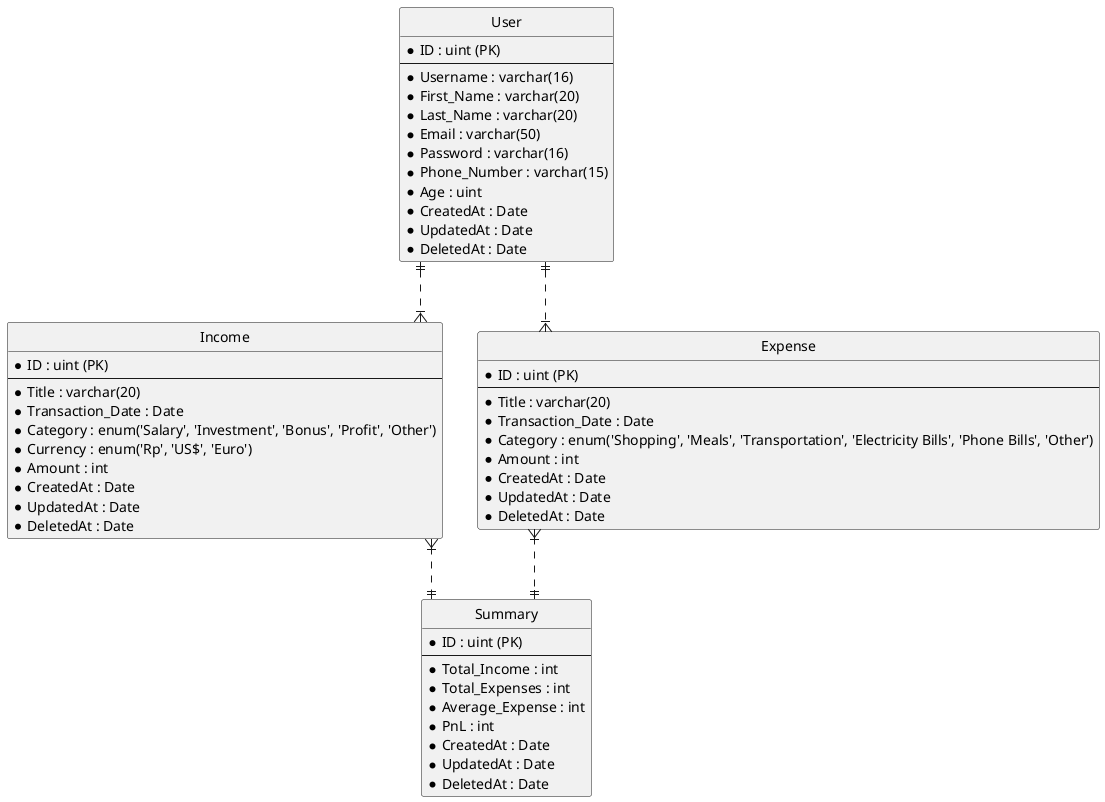 @startuml ERD
' hide the spot
hide circle

' avoid problems with angled crows feet
skinparam linetype ortho

entity "User" as User {
  *ID : uint (PK)
  --
  *Username : varchar(16)
  *First_Name : varchar(20)
  *Last_Name : varchar(20)
  *Email : varchar(50)
  *Password : varchar(16)
  *Phone_Number : varchar(15)
  *Age : uint
  *CreatedAt : Date
  *UpdatedAt : Date
  *DeletedAt : Date
}

entity "Income" as Income {
  *ID : uint (PK)
  --
  *Title : varchar(20)
  *Transaction_Date : Date
  *Category : enum('Salary', 'Investment', 'Bonus', 'Profit', 'Other')
  *Currency : enum('Rp', 'US$', 'Euro')
  *Amount : int
  *CreatedAt : Date
  *UpdatedAt : Date
  *DeletedAt : Date
}

entity "Expense" as Expense {
  *ID : uint (PK)
  --
  *Title : varchar(20)
  *Transaction_Date : Date
  *Category : enum('Shopping', 'Meals', 'Transportation', 'Electricity Bills', 'Phone Bills', 'Other')
  *Amount : int
  *CreatedAt : Date
  *UpdatedAt : Date
  *DeletedAt : Date
}

entity "Summary" as Summary {
  *ID : uint (PK)
  --
  *Total_Income : int
  *Total_Expenses : int
  *Average_Expense : int
  *PnL : int
  *CreatedAt : Date
  *UpdatedAt : Date
  *DeletedAt : Date
}

User ||..|{ Income
User ||..|{ Expense
Income }|..|| Summary
Expense }|..|| Summary

@enduml